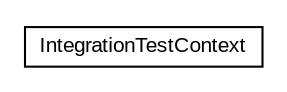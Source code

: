 #!/usr/local/bin/dot
#
# Class diagram 
# Generated by UMLGraph version R5_6-24-gf6e263 (http://www.umlgraph.org/)
#

digraph G {
	edge [fontname="arial",fontsize=10,labelfontname="arial",labelfontsize=10];
	node [fontname="arial",fontsize=10,shape=plaintext];
	nodesep=0.25;
	ranksep=0.5;
	// net.trajano.app.it.IntegrationTestContext
	c0 [label=<<table title="net.trajano.app.it.IntegrationTestContext" border="0" cellborder="1" cellspacing="0" cellpadding="2" port="p" href="./IntegrationTestContext.html">
		<tr><td><table border="0" cellspacing="0" cellpadding="1">
<tr><td align="center" balign="center"> IntegrationTestContext </td></tr>
		</table></td></tr>
		</table>>, URL="./IntegrationTestContext.html", fontname="arial", fontcolor="black", fontsize=10.0];
}

